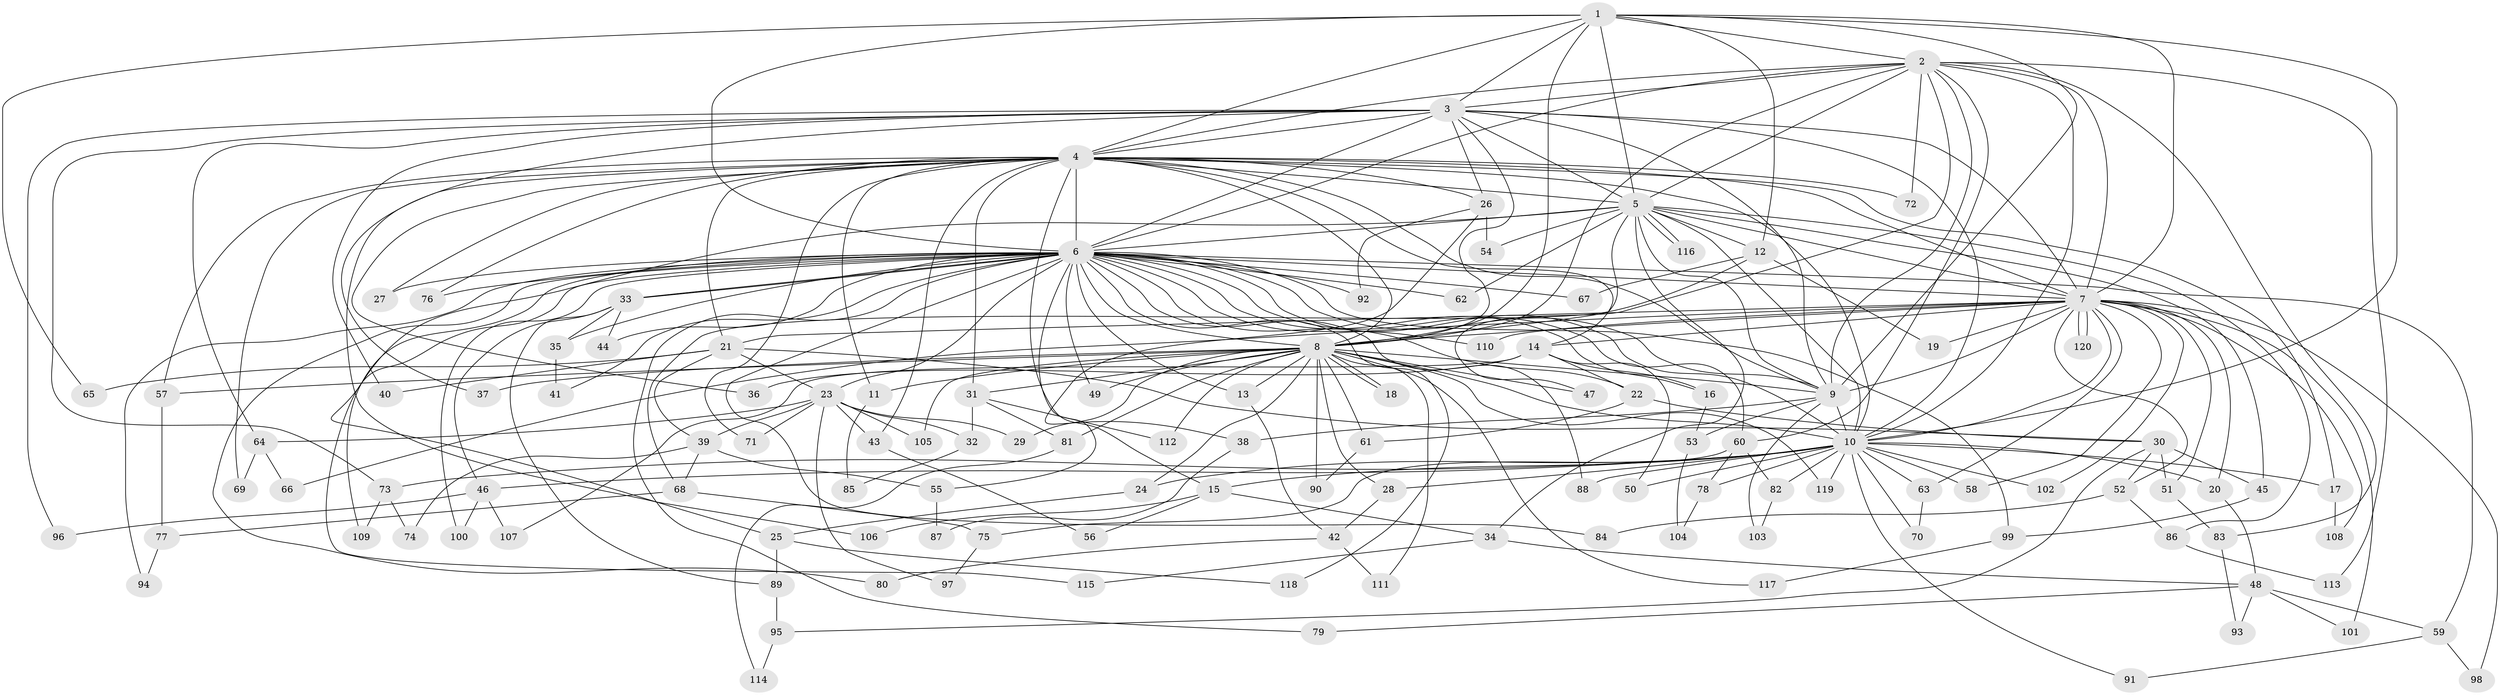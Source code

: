 // coarse degree distribution, {10: 0.016666666666666666, 19: 0.016666666666666666, 12: 0.016666666666666666, 13: 0.016666666666666666, 34: 0.016666666666666666, 17: 0.016666666666666666, 23: 0.016666666666666666, 20: 0.016666666666666666, 4: 0.08333333333333333, 5: 0.1, 3: 0.16666666666666666, 7: 0.016666666666666666, 1: 0.05, 2: 0.4166666666666667, 6: 0.03333333333333333}
// Generated by graph-tools (version 1.1) at 2025/49/03/04/25 22:49:40]
// undirected, 120 vertices, 265 edges
graph export_dot {
  node [color=gray90,style=filled];
  1;
  2;
  3;
  4;
  5;
  6;
  7;
  8;
  9;
  10;
  11;
  12;
  13;
  14;
  15;
  16;
  17;
  18;
  19;
  20;
  21;
  22;
  23;
  24;
  25;
  26;
  27;
  28;
  29;
  30;
  31;
  32;
  33;
  34;
  35;
  36;
  37;
  38;
  39;
  40;
  41;
  42;
  43;
  44;
  45;
  46;
  47;
  48;
  49;
  50;
  51;
  52;
  53;
  54;
  55;
  56;
  57;
  58;
  59;
  60;
  61;
  62;
  63;
  64;
  65;
  66;
  67;
  68;
  69;
  70;
  71;
  72;
  73;
  74;
  75;
  76;
  77;
  78;
  79;
  80;
  81;
  82;
  83;
  84;
  85;
  86;
  87;
  88;
  89;
  90;
  91;
  92;
  93;
  94;
  95;
  96;
  97;
  98;
  99;
  100;
  101;
  102;
  103;
  104;
  105;
  106;
  107;
  108;
  109;
  110;
  111;
  112;
  113;
  114;
  115;
  116;
  117;
  118;
  119;
  120;
  1 -- 2;
  1 -- 3;
  1 -- 4;
  1 -- 5;
  1 -- 6;
  1 -- 7;
  1 -- 8;
  1 -- 9;
  1 -- 10;
  1 -- 12;
  1 -- 65;
  2 -- 3;
  2 -- 4;
  2 -- 5;
  2 -- 6;
  2 -- 7;
  2 -- 8;
  2 -- 9;
  2 -- 10;
  2 -- 47;
  2 -- 60;
  2 -- 72;
  2 -- 83;
  2 -- 113;
  3 -- 4;
  3 -- 5;
  3 -- 6;
  3 -- 7;
  3 -- 8;
  3 -- 9;
  3 -- 10;
  3 -- 26;
  3 -- 37;
  3 -- 40;
  3 -- 64;
  3 -- 73;
  3 -- 96;
  4 -- 5;
  4 -- 6;
  4 -- 7;
  4 -- 8;
  4 -- 9;
  4 -- 10;
  4 -- 11;
  4 -- 14;
  4 -- 15;
  4 -- 17;
  4 -- 21;
  4 -- 26;
  4 -- 27;
  4 -- 31;
  4 -- 36;
  4 -- 43;
  4 -- 57;
  4 -- 69;
  4 -- 71;
  4 -- 72;
  4 -- 76;
  4 -- 106;
  5 -- 6;
  5 -- 7;
  5 -- 8;
  5 -- 9;
  5 -- 10;
  5 -- 12;
  5 -- 25;
  5 -- 34;
  5 -- 45;
  5 -- 54;
  5 -- 62;
  5 -- 86;
  5 -- 116;
  5 -- 116;
  6 -- 7;
  6 -- 8;
  6 -- 9;
  6 -- 10;
  6 -- 13;
  6 -- 16;
  6 -- 22;
  6 -- 23;
  6 -- 27;
  6 -- 33;
  6 -- 33;
  6 -- 35;
  6 -- 41;
  6 -- 44;
  6 -- 49;
  6 -- 55;
  6 -- 59;
  6 -- 60;
  6 -- 62;
  6 -- 67;
  6 -- 76;
  6 -- 79;
  6 -- 80;
  6 -- 84;
  6 -- 88;
  6 -- 92;
  6 -- 94;
  6 -- 99;
  6 -- 100;
  6 -- 109;
  6 -- 110;
  6 -- 115;
  6 -- 118;
  7 -- 8;
  7 -- 9;
  7 -- 10;
  7 -- 14;
  7 -- 19;
  7 -- 20;
  7 -- 21;
  7 -- 51;
  7 -- 52;
  7 -- 58;
  7 -- 63;
  7 -- 66;
  7 -- 98;
  7 -- 101;
  7 -- 102;
  7 -- 108;
  7 -- 110;
  7 -- 120;
  7 -- 120;
  8 -- 9;
  8 -- 10;
  8 -- 11;
  8 -- 13;
  8 -- 18;
  8 -- 18;
  8 -- 24;
  8 -- 28;
  8 -- 29;
  8 -- 31;
  8 -- 37;
  8 -- 47;
  8 -- 49;
  8 -- 57;
  8 -- 61;
  8 -- 81;
  8 -- 90;
  8 -- 105;
  8 -- 111;
  8 -- 112;
  8 -- 117;
  8 -- 119;
  9 -- 10;
  9 -- 38;
  9 -- 53;
  9 -- 103;
  10 -- 15;
  10 -- 17;
  10 -- 20;
  10 -- 24;
  10 -- 28;
  10 -- 46;
  10 -- 50;
  10 -- 58;
  10 -- 63;
  10 -- 70;
  10 -- 73;
  10 -- 78;
  10 -- 82;
  10 -- 88;
  10 -- 91;
  10 -- 102;
  10 -- 119;
  11 -- 85;
  12 -- 19;
  12 -- 67;
  12 -- 68;
  13 -- 42;
  14 -- 16;
  14 -- 22;
  14 -- 36;
  14 -- 50;
  14 -- 107;
  15 -- 34;
  15 -- 56;
  15 -- 106;
  16 -- 53;
  17 -- 108;
  20 -- 48;
  21 -- 23;
  21 -- 30;
  21 -- 39;
  21 -- 40;
  21 -- 65;
  22 -- 30;
  22 -- 61;
  23 -- 29;
  23 -- 32;
  23 -- 39;
  23 -- 43;
  23 -- 64;
  23 -- 71;
  23 -- 97;
  23 -- 105;
  24 -- 25;
  25 -- 89;
  25 -- 118;
  26 -- 38;
  26 -- 54;
  26 -- 92;
  28 -- 42;
  30 -- 45;
  30 -- 51;
  30 -- 52;
  30 -- 95;
  31 -- 32;
  31 -- 81;
  31 -- 112;
  32 -- 85;
  33 -- 35;
  33 -- 44;
  33 -- 46;
  33 -- 89;
  34 -- 48;
  34 -- 115;
  35 -- 41;
  38 -- 87;
  39 -- 55;
  39 -- 68;
  39 -- 74;
  42 -- 80;
  42 -- 111;
  43 -- 56;
  45 -- 99;
  46 -- 96;
  46 -- 100;
  46 -- 107;
  48 -- 59;
  48 -- 79;
  48 -- 93;
  48 -- 101;
  51 -- 83;
  52 -- 84;
  52 -- 86;
  53 -- 104;
  55 -- 87;
  57 -- 77;
  59 -- 91;
  59 -- 98;
  60 -- 75;
  60 -- 78;
  60 -- 82;
  61 -- 90;
  63 -- 70;
  64 -- 66;
  64 -- 69;
  68 -- 75;
  68 -- 77;
  73 -- 74;
  73 -- 109;
  75 -- 97;
  77 -- 94;
  78 -- 104;
  81 -- 114;
  82 -- 103;
  83 -- 93;
  86 -- 113;
  89 -- 95;
  95 -- 114;
  99 -- 117;
}
